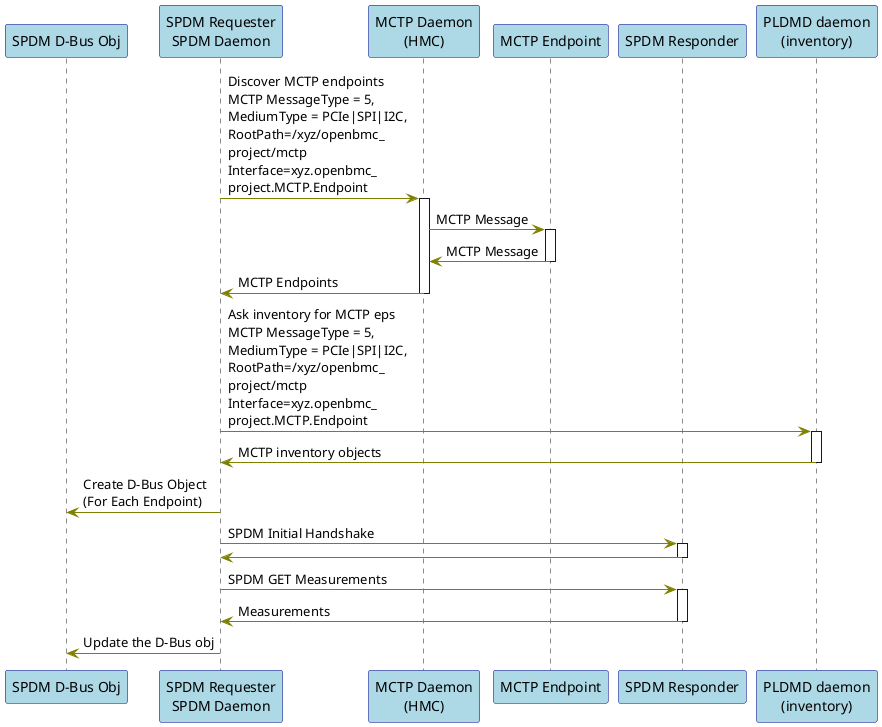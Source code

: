 @startuml
skinparam ParticipantBorderColor DarkBlue
skinparam ParticipantBackgroundColor LightBlue
skinparam ArrowColor Olive
skinparam ArrowFontColor Black
skinparam SequenceGroupHeaderFontColor DarkBlue
skinparam SequenceGroupBackgroundColor Lavender
skinparam SequenceGroupBorderColor Blue
skinparam LifeLineBorderColor Blue
skinparam LifeLineBackgroundColor LightYellow

participant "SPDM D-Bus Obj" as SPDMDBusObj
participant "SPDM Requester\nSPDM Daemon" as SPDMRequester
participant "MCTP Daemon\n(HMC)" as MCTPDaemon
participant "MCTP Endpoint" as MCTPEndpoint
participant "SPDM Responder" as SPDMResponder
participant "PLDMD daemon\n(inventory)" as PLDMDaemon

SPDMRequester -> MCTPDaemon : Discover MCTP endpoints\nMCTP MessageType = 5,\nMediumType = PCIe|SPI|I2C,\nRootPath=/xyz/openbmc_\nproject/mctp\nInterface=xyz.openbmc_\nproject.MCTP.Endpoint
activate MCTPDaemon
MCTPDaemon -> MCTPEndpoint : MCTP Message
activate MCTPEndpoint
MCTPEndpoint -> MCTPDaemon : MCTP Message
deactivate MCTPEndpoint
MCTPDaemon -> SPDMRequester : MCTP Endpoints
deactivate MCTPDaemon


SPDMRequester -> PLDMDaemon : Ask inventory for MCTP eps\nMCTP MessageType = 5,\nMediumType = PCIe|SPI|I2C,\nRootPath=/xyz/openbmc_\nproject/mctp\nInterface=xyz.openbmc_\nproject.MCTP.Endpoint
activate PLDMDaemon
PLDMDaemon -> SPDMRequester: MCTP inventory objects
deactivate PLDMDaemon

SPDMRequester -> SPDMDBusObj : Create D-Bus Object\n(For Each Endpoint)

SPDMRequester -> SPDMResponder : SPDM Initial Handshake
activate SPDMResponder
SPDMResponder -> SPDMRequester
deactivate SPDMResponder

SPDMRequester -> SPDMResponder : SPDM GET Measurements
activate SPDMResponder
SPDMResponder -> SPDMRequester : Measurements
deactivate SPDMResponder

SPDMRequester -> SPDMDBusObj : Update the D-Bus obj

@enduml

